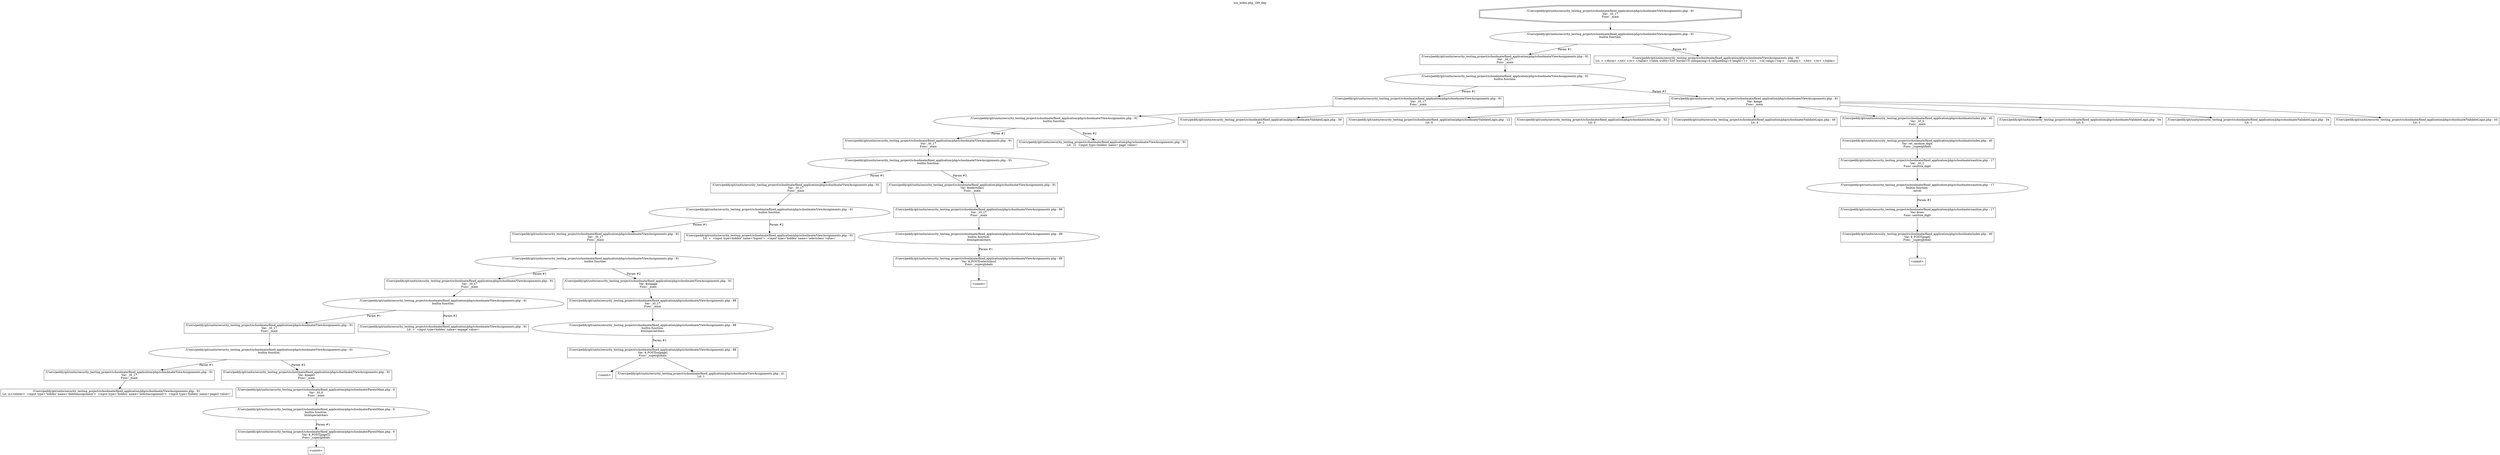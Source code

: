 digraph cfg {
  label="xss_index.php_189_dep";
  labelloc=t;
  n1 [shape=doubleoctagon, label="/Users/peddy/git/unitn/security_testing_project/schoolmate/fixed_application/php/schoolmate/ViewAssignments.php : 91\nVar: _t0_17\nFunc: _main\n"];
  n2 [shape=ellipse, label="/Users/peddy/git/unitn/security_testing_project/schoolmate/fixed_application/php/schoolmate/ViewAssignments.php : 91\nbuiltin function:\n.\n"];
  n3 [shape=box, label="/Users/peddy/git/unitn/security_testing_project/schoolmate/fixed_application/php/schoolmate/ViewAssignments.php : 91\nVar: _t0_17\nFunc: _main\n"];
  n4 [shape=ellipse, label="/Users/peddy/git/unitn/security_testing_project/schoolmate/fixed_application/php/schoolmate/ViewAssignments.php : 91\nbuiltin function:\n.\n"];
  n5 [shape=box, label="/Users/peddy/git/unitn/security_testing_project/schoolmate/fixed_application/php/schoolmate/ViewAssignments.php : 91\nVar: _t0_17\nFunc: _main\n"];
  n6 [shape=ellipse, label="/Users/peddy/git/unitn/security_testing_project/schoolmate/fixed_application/php/schoolmate/ViewAssignments.php : 91\nbuiltin function:\n.\n"];
  n7 [shape=box, label="/Users/peddy/git/unitn/security_testing_project/schoolmate/fixed_application/php/schoolmate/ViewAssignments.php : 91\nVar: _t0_17\nFunc: _main\n"];
  n8 [shape=ellipse, label="/Users/peddy/git/unitn/security_testing_project/schoolmate/fixed_application/php/schoolmate/ViewAssignments.php : 91\nbuiltin function:\n.\n"];
  n9 [shape=box, label="/Users/peddy/git/unitn/security_testing_project/schoolmate/fixed_application/php/schoolmate/ViewAssignments.php : 91\nVar: _t0_17\nFunc: _main\n"];
  n10 [shape=ellipse, label="/Users/peddy/git/unitn/security_testing_project/schoolmate/fixed_application/php/schoolmate/ViewAssignments.php : 91\nbuiltin function:\n.\n"];
  n11 [shape=box, label="/Users/peddy/git/unitn/security_testing_project/schoolmate/fixed_application/php/schoolmate/ViewAssignments.php : 91\nVar: _t0_17\nFunc: _main\n"];
  n12 [shape=ellipse, label="/Users/peddy/git/unitn/security_testing_project/schoolmate/fixed_application/php/schoolmate/ViewAssignments.php : 91\nbuiltin function:\n.\n"];
  n13 [shape=box, label="/Users/peddy/git/unitn/security_testing_project/schoolmate/fixed_application/php/schoolmate/ViewAssignments.php : 91\nVar: _t0_17\nFunc: _main\n"];
  n14 [shape=ellipse, label="/Users/peddy/git/unitn/security_testing_project/schoolmate/fixed_application/php/schoolmate/ViewAssignments.php : 91\nbuiltin function:\n.\n"];
  n15 [shape=box, label="/Users/peddy/git/unitn/security_testing_project/schoolmate/fixed_application/php/schoolmate/ViewAssignments.php : 91\nVar: _t0_17\nFunc: _main\n"];
  n16 [shape=ellipse, label="/Users/peddy/git/unitn/security_testing_project/schoolmate/fixed_application/php/schoolmate/ViewAssignments.php : 91\nbuiltin function:\n.\n"];
  n17 [shape=box, label="/Users/peddy/git/unitn/security_testing_project/schoolmate/fixed_application/php/schoolmate/ViewAssignments.php : 91\nVar: _t0_17\nFunc: _main\n"];
  n18 [shape=box, label="/Users/peddy/git/unitn/security_testing_project/schoolmate/fixed_application/php/schoolmate/ViewAssignments.php : 91\nLit: \\n</center>  <input type='hidden' name='deleteassignment'>  <input type='hidden' name='selectassignment'>  <input type='hidden' name='page2' value='\n"];
  n19 [shape=box, label="/Users/peddy/git/unitn/security_testing_project/schoolmate/fixed_application/php/schoolmate/ViewAssignments.php : 91\nVar: $page2\nFunc: _main\n"];
  n20 [shape=box, label="/Users/peddy/git/unitn/security_testing_project/schoolmate/fixed_application/php/schoolmate/ParentMain.php : 9\nVar: _t0_6\nFunc: _main\n"];
  n21 [shape=ellipse, label="/Users/peddy/git/unitn/security_testing_project/schoolmate/fixed_application/php/schoolmate/ParentMain.php : 9\nbuiltin function:\nhtmlspecialchars\n"];
  n22 [shape=box, label="/Users/peddy/git/unitn/security_testing_project/schoolmate/fixed_application/php/schoolmate/ParentMain.php : 9\nVar: $_POST[page2]\nFunc: _superglobals\n"];
  n23 [shape=box, label="<uninit>"];
  n24 [shape=box, label="/Users/peddy/git/unitn/security_testing_project/schoolmate/fixed_application/php/schoolmate/ViewAssignments.php : 91\nLit: >  <input type=hidden' name='onpage' value='\n"];
  n25 [shape=box, label="/Users/peddy/git/unitn/security_testing_project/schoolmate/fixed_application/php/schoolmate/ViewAssignments.php : 91\nVar: $onpage\nFunc: _main\n"];
  n26 [shape=box, label="/Users/peddy/git/unitn/security_testing_project/schoolmate/fixed_application/php/schoolmate/ViewAssignments.php : 88\nVar: _t0_17\nFunc: _main\n"];
  n27 [shape=ellipse, label="/Users/peddy/git/unitn/security_testing_project/schoolmate/fixed_application/php/schoolmate/ViewAssignments.php : 88\nbuiltin function:\nhtmlspecialchars\n"];
  n28 [shape=box, label="/Users/peddy/git/unitn/security_testing_project/schoolmate/fixed_application/php/schoolmate/ViewAssignments.php : 88\nVar: $_POST[onpage]\nFunc: _superglobals\n"];
  n29 [shape=box, label="<uninit>"];
  n30 [shape=box, label="/Users/peddy/git/unitn/security_testing_project/schoolmate/fixed_application/php/schoolmate/ViewAssignments.php : 41\nLit: 1\n"];
  n31 [shape=box, label="/Users/peddy/git/unitn/security_testing_project/schoolmate/fixed_application/php/schoolmate/ViewAssignments.php : 91\nLit: >  <input type=hidden' name='logout'>  <input type='hidden' name='selectclass' value='\n"];
  n32 [shape=box, label="/Users/peddy/git/unitn/security_testing_project/schoolmate/fixed_application/php/schoolmate/ViewAssignments.php : 91\nVar: $selectclass\nFunc: _main\n"];
  n33 [shape=box, label="/Users/peddy/git/unitn/security_testing_project/schoolmate/fixed_application/php/schoolmate/ViewAssignments.php : 89\nVar: _t0_17\nFunc: _main\n"];
  n34 [shape=ellipse, label="/Users/peddy/git/unitn/security_testing_project/schoolmate/fixed_application/php/schoolmate/ViewAssignments.php : 89\nbuiltin function:\nhtmlspecialchars\n"];
  n35 [shape=box, label="/Users/peddy/git/unitn/security_testing_project/schoolmate/fixed_application/php/schoolmate/ViewAssignments.php : 89\nVar: $_POST[selectclass]\nFunc: _superglobals\n"];
  n36 [shape=box, label="<uninit>"];
  n37 [shape=box, label="/Users/peddy/git/unitn/security_testing_project/schoolmate/fixed_application/php/schoolmate/ViewAssignments.php : 91\nLit:  />  <input type=hidden' name='page' value='\n"];
  n38 [shape=box, label="/Users/peddy/git/unitn/security_testing_project/schoolmate/fixed_application/php/schoolmate/ViewAssignments.php : 91\nVar: $page\nFunc: _main\n"];
  n39 [shape=box, label="/Users/peddy/git/unitn/security_testing_project/schoolmate/fixed_application/php/schoolmate/ValidateLogin.php : 39\nLit: 2\n"];
  n40 [shape=box, label="/Users/peddy/git/unitn/security_testing_project/schoolmate/fixed_application/php/schoolmate/ValidateLogin.php : 12\nLit: 0\n"];
  n41 [shape=box, label="/Users/peddy/git/unitn/security_testing_project/schoolmate/fixed_application/php/schoolmate/index.php : 52\nLit: 0\n"];
  n42 [shape=box, label="/Users/peddy/git/unitn/security_testing_project/schoolmate/fixed_application/php/schoolmate/ValidateLogin.php : 49\nLit: 4\n"];
  n43 [shape=box, label="/Users/peddy/git/unitn/security_testing_project/schoolmate/fixed_application/php/schoolmate/index.php : 40\nVar: _t0_0\nFunc: _main\n"];
  n44 [shape=box, label="/Users/peddy/git/unitn/security_testing_project/schoolmate/fixed_application/php/schoolmate/index.php : 40\nVar: ret_sanitize_digit\nFunc: _superglobals\n"];
  n45 [shape=box, label="/Users/peddy/git/unitn/security_testing_project/schoolmate/fixed_application/php/schoolmate/sanitize.php : 17\nVar: _t0_2\nFunc: sanitize_digit\n"];
  n46 [shape=ellipse, label="/Users/peddy/git/unitn/security_testing_project/schoolmate/fixed_application/php/schoolmate/sanitize.php : 17\nbuiltin function:\nintval\n"];
  n47 [shape=box, label="/Users/peddy/git/unitn/security_testing_project/schoolmate/fixed_application/php/schoolmate/sanitize.php : 17\nVar: $raw\nFunc: sanitize_digit\n"];
  n48 [shape=box, label="/Users/peddy/git/unitn/security_testing_project/schoolmate/fixed_application/php/schoolmate/index.php : 40\nVar: $_POST[page]\nFunc: _superglobals\n"];
  n49 [shape=box, label="<uninit>"];
  n50 [shape=box, label="/Users/peddy/git/unitn/security_testing_project/schoolmate/fixed_application/php/schoolmate/ValidateLogin.php : 54\nLit: 5\n"];
  n51 [shape=box, label="/Users/peddy/git/unitn/security_testing_project/schoolmate/fixed_application/php/schoolmate/ValidateLogin.php : 34\nLit: 1\n"];
  n52 [shape=box, label="/Users/peddy/git/unitn/security_testing_project/schoolmate/fixed_application/php/schoolmate/ValidateLogin.php : 44\nLit: 2\n"];
  n53 [shape=box, label="/Users/peddy/git/unitn/security_testing_project/schoolmate/fixed_application/php/schoolmate/ViewAssignments.php : 91\nLit: > </form> </td> </tr> </table> <table width=520' border=0 cellspacing=0 cellpadding=0 height=1>  <tr>   <td valign='top'>   <empty>   </td>  </tr> </table> \n"];
  n1 -> n2;
  n3 -> n4;
  n5 -> n6;
  n7 -> n8;
  n9 -> n10;
  n11 -> n12;
  n13 -> n14;
  n15 -> n16;
  n17 -> n18;
  n16 -> n17[label="Param #1"];
  n16 -> n19[label="Param #2"];
  n20 -> n21;
  n22 -> n23;
  n21 -> n22[label="Param #1"];
  n19 -> n20;
  n14 -> n15[label="Param #1"];
  n14 -> n24[label="Param #2"];
  n12 -> n13[label="Param #1"];
  n12 -> n25[label="Param #2"];
  n26 -> n27;
  n28 -> n29;
  n28 -> n30;
  n27 -> n28[label="Param #1"];
  n25 -> n26;
  n10 -> n11[label="Param #1"];
  n10 -> n31[label="Param #2"];
  n8 -> n9[label="Param #1"];
  n8 -> n32[label="Param #2"];
  n33 -> n34;
  n35 -> n36;
  n34 -> n35[label="Param #1"];
  n32 -> n33;
  n6 -> n7[label="Param #1"];
  n6 -> n37[label="Param #2"];
  n4 -> n5[label="Param #1"];
  n4 -> n38[label="Param #2"];
  n38 -> n39;
  n38 -> n40;
  n38 -> n41;
  n38 -> n42;
  n38 -> n43;
  n38 -> n50;
  n38 -> n51;
  n38 -> n52;
  n45 -> n46;
  n48 -> n49;
  n47 -> n48;
  n46 -> n47[label="Param #1"];
  n44 -> n45;
  n43 -> n44;
  n2 -> n3[label="Param #1"];
  n2 -> n53[label="Param #2"];
}
